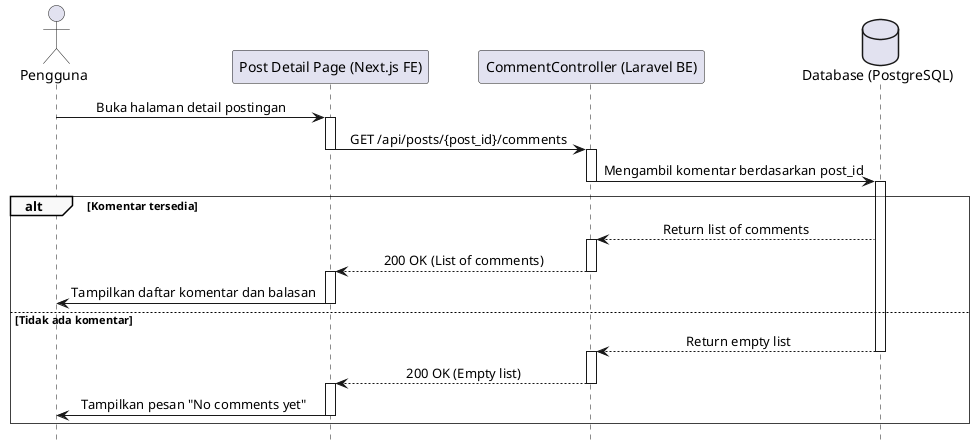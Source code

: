 @startuml
' === Styling ===
skinparam sequence {
    LifelineFooterStrategy none
    MessageAlign center
    ArrowThickness 1
    ParticipantPadding 20
    GroupBorderThickness 0.5
    GroupBackgroundColor #F9F9F9
}
hide footbox

' === Participants ===
actor Pengguna
participant "Post Detail Page (Next.js FE)" as FE
participant "CommentController (Laravel BE)" as BE
database "Database (PostgreSQL)" as DB

' === Normal Flow: Melihat Komentar ===
Pengguna -> FE: Buka halaman detail postingan
activate FE
FE -> BE: GET /api/posts/{post_id}/comments
deactivate FE
activate BE
BE -> DB: Mengambil komentar berdasarkan post_id
deactivate BE
activate DB
alt Komentar tersedia
DB --> BE: Return list of comments
activate BE
    BE --> FE: 200 OK (List of comments)
    deactivate BE
    activate FE
    FE -> Pengguna: Tampilkan daftar komentar dan balasan
    deactivate FE
else Tidak ada komentar
DB --> BE: Return empty list
deactivate DB
activate BE
    BE --> FE: 200 OK (Empty list)
    deactivate BE
    activate FE
    FE -> Pengguna: Tampilkan pesan "No comments yet"
    deactivate FE
end
@enduml

